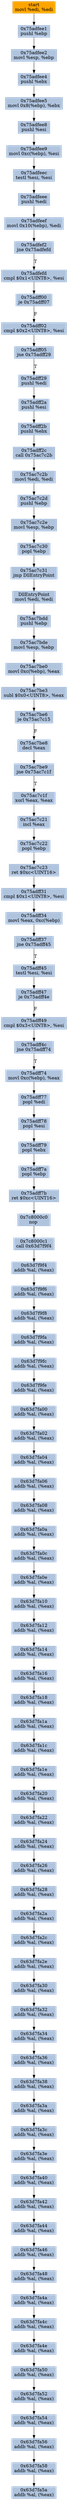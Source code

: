 digraph G {
node[shape=rectangle,style=filled,fillcolor=lightsteelblue,color=lightsteelblue]
bgcolor="transparent"
a0x75adfedfmovl_edi_edi[label="start\nmovl %edi, %edi",color="lightgrey",fillcolor="orange"];
a0x75adfee1pushl_ebp[label="0x75adfee1\npushl %ebp"];
a0x75adfee2movl_esp_ebp[label="0x75adfee2\nmovl %esp, %ebp"];
a0x75adfee4pushl_ebx[label="0x75adfee4\npushl %ebx"];
a0x75adfee5movl_0x8ebp__ebx[label="0x75adfee5\nmovl 0x8(%ebp), %ebx"];
a0x75adfee8pushl_esi[label="0x75adfee8\npushl %esi"];
a0x75adfee9movl_0xcebp__esi[label="0x75adfee9\nmovl 0xc(%ebp), %esi"];
a0x75adfeectestl_esi_esi[label="0x75adfeec\ntestl %esi, %esi"];
a0x75adfeeepushl_edi[label="0x75adfeee\npushl %edi"];
a0x75adfeefmovl_0x10ebp__edi[label="0x75adfeef\nmovl 0x10(%ebp), %edi"];
a0x75adfef2jne_0x75adfefd[label="0x75adfef2\njne 0x75adfefd"];
a0x75adfefdcmpl_0x1UINT8_esi[label="0x75adfefd\ncmpl $0x1<UINT8>, %esi"];
a0x75adff00je_0x75adff07[label="0x75adff00\nje 0x75adff07"];
a0x75adff02cmpl_0x2UINT8_esi[label="0x75adff02\ncmpl $0x2<UINT8>, %esi"];
a0x75adff05jne_0x75adff29[label="0x75adff05\njne 0x75adff29"];
a0x75adff29pushl_edi[label="0x75adff29\npushl %edi"];
a0x75adff2apushl_esi[label="0x75adff2a\npushl %esi"];
a0x75adff2bpushl_ebx[label="0x75adff2b\npushl %ebx"];
a0x75adff2ccall_0x75ac7c2b[label="0x75adff2c\ncall 0x75ac7c2b"];
a0x75ac7c2bmovl_edi_edi[label="0x75ac7c2b\nmovl %edi, %edi"];
a0x75ac7c2dpushl_ebp[label="0x75ac7c2d\npushl %ebp"];
a0x75ac7c2emovl_esp_ebp[label="0x75ac7c2e\nmovl %esp, %ebp"];
a0x75ac7c30popl_ebp[label="0x75ac7c30\npopl %ebp"];
a0x75ac7c31jmp_DllEntryPoint[label="0x75ac7c31\njmp DllEntryPoint"];
a0x75ac7bdbmovl_edi_edi[label="DllEntryPoint\nmovl %edi, %edi"];
a0x75ac7bddpushl_ebp[label="0x75ac7bdd\npushl %ebp"];
a0x75ac7bdemovl_esp_ebp[label="0x75ac7bde\nmovl %esp, %ebp"];
a0x75ac7be0movl_0xcebp__eax[label="0x75ac7be0\nmovl 0xc(%ebp), %eax"];
a0x75ac7be3subl_0x0UINT8_eax[label="0x75ac7be3\nsubl $0x0<UINT8>, %eax"];
a0x75ac7be6je_0x75ac7c15[label="0x75ac7be6\nje 0x75ac7c15"];
a0x75ac7be8decl_eax[label="0x75ac7be8\ndecl %eax"];
a0x75ac7be9jne_0x75ac7c1f[label="0x75ac7be9\njne 0x75ac7c1f"];
a0x75ac7c1fxorl_eax_eax[label="0x75ac7c1f\nxorl %eax, %eax"];
a0x75ac7c21incl_eax[label="0x75ac7c21\nincl %eax"];
a0x75ac7c22popl_ebp[label="0x75ac7c22\npopl %ebp"];
a0x75ac7c23ret_0xcUINT16[label="0x75ac7c23\nret $0xc<UINT16>"];
a0x75adff31cmpl_0x1UINT8_esi[label="0x75adff31\ncmpl $0x1<UINT8>, %esi"];
a0x75adff34movl_eax_0xcebp_[label="0x75adff34\nmovl %eax, 0xc(%ebp)"];
a0x75adff37jne_0x75adff45[label="0x75adff37\njne 0x75adff45"];
a0x75adff45testl_esi_esi[label="0x75adff45\ntestl %esi, %esi"];
a0x75adff47je_0x75adff4e[label="0x75adff47\nje 0x75adff4e"];
a0x75adff49cmpl_0x3UINT8_esi[label="0x75adff49\ncmpl $0x3<UINT8>, %esi"];
a0x75adff4cjne_0x75adff74[label="0x75adff4c\njne 0x75adff74"];
a0x75adff74movl_0xcebp__eax[label="0x75adff74\nmovl 0xc(%ebp), %eax"];
a0x75adff77popl_edi[label="0x75adff77\npopl %edi"];
a0x75adff78popl_esi[label="0x75adff78\npopl %esi"];
a0x75adff79popl_ebx[label="0x75adff79\npopl %ebx"];
a0x75adff7apopl_ebp[label="0x75adff7a\npopl %ebp"];
a0x75adff7bret_0xcUINT16[label="0x75adff7b\nret $0xc<UINT16>"];
a0x7c8000c0nop_[label="0x7c8000c0\nnop "];
a0x7c8000c1call_0x63d7f9f4[label="0x7c8000c1\ncall 0x63d7f9f4"];
a0x63d7f9f4addb_al_eax_[label="0x63d7f9f4\naddb %al, (%eax)"];
a0x63d7f9f6addb_al_eax_[label="0x63d7f9f6\naddb %al, (%eax)"];
a0x63d7f9f8addb_al_eax_[label="0x63d7f9f8\naddb %al, (%eax)"];
a0x63d7f9faaddb_al_eax_[label="0x63d7f9fa\naddb %al, (%eax)"];
a0x63d7f9fcaddb_al_eax_[label="0x63d7f9fc\naddb %al, (%eax)"];
a0x63d7f9feaddb_al_eax_[label="0x63d7f9fe\naddb %al, (%eax)"];
a0x63d7fa00addb_al_eax_[label="0x63d7fa00\naddb %al, (%eax)"];
a0x63d7fa02addb_al_eax_[label="0x63d7fa02\naddb %al, (%eax)"];
a0x63d7fa04addb_al_eax_[label="0x63d7fa04\naddb %al, (%eax)"];
a0x63d7fa06addb_al_eax_[label="0x63d7fa06\naddb %al, (%eax)"];
a0x63d7fa08addb_al_eax_[label="0x63d7fa08\naddb %al, (%eax)"];
a0x63d7fa0aaddb_al_eax_[label="0x63d7fa0a\naddb %al, (%eax)"];
a0x63d7fa0caddb_al_eax_[label="0x63d7fa0c\naddb %al, (%eax)"];
a0x63d7fa0eaddb_al_eax_[label="0x63d7fa0e\naddb %al, (%eax)"];
a0x63d7fa10addb_al_eax_[label="0x63d7fa10\naddb %al, (%eax)"];
a0x63d7fa12addb_al_eax_[label="0x63d7fa12\naddb %al, (%eax)"];
a0x63d7fa14addb_al_eax_[label="0x63d7fa14\naddb %al, (%eax)"];
a0x63d7fa16addb_al_eax_[label="0x63d7fa16\naddb %al, (%eax)"];
a0x63d7fa18addb_al_eax_[label="0x63d7fa18\naddb %al, (%eax)"];
a0x63d7fa1aaddb_al_eax_[label="0x63d7fa1a\naddb %al, (%eax)"];
a0x63d7fa1caddb_al_eax_[label="0x63d7fa1c\naddb %al, (%eax)"];
a0x63d7fa1eaddb_al_eax_[label="0x63d7fa1e\naddb %al, (%eax)"];
a0x63d7fa20addb_al_eax_[label="0x63d7fa20\naddb %al, (%eax)"];
a0x63d7fa22addb_al_eax_[label="0x63d7fa22\naddb %al, (%eax)"];
a0x63d7fa24addb_al_eax_[label="0x63d7fa24\naddb %al, (%eax)"];
a0x63d7fa26addb_al_eax_[label="0x63d7fa26\naddb %al, (%eax)"];
a0x63d7fa28addb_al_eax_[label="0x63d7fa28\naddb %al, (%eax)"];
a0x63d7fa2aaddb_al_eax_[label="0x63d7fa2a\naddb %al, (%eax)"];
a0x63d7fa2caddb_al_eax_[label="0x63d7fa2c\naddb %al, (%eax)"];
a0x63d7fa2eaddb_al_eax_[label="0x63d7fa2e\naddb %al, (%eax)"];
a0x63d7fa30addb_al_eax_[label="0x63d7fa30\naddb %al, (%eax)"];
a0x63d7fa32addb_al_eax_[label="0x63d7fa32\naddb %al, (%eax)"];
a0x63d7fa34addb_al_eax_[label="0x63d7fa34\naddb %al, (%eax)"];
a0x63d7fa36addb_al_eax_[label="0x63d7fa36\naddb %al, (%eax)"];
a0x63d7fa38addb_al_eax_[label="0x63d7fa38\naddb %al, (%eax)"];
a0x63d7fa3aaddb_al_eax_[label="0x63d7fa3a\naddb %al, (%eax)"];
a0x63d7fa3caddb_al_eax_[label="0x63d7fa3c\naddb %al, (%eax)"];
a0x63d7fa3eaddb_al_eax_[label="0x63d7fa3e\naddb %al, (%eax)"];
a0x63d7fa40addb_al_eax_[label="0x63d7fa40\naddb %al, (%eax)"];
a0x63d7fa42addb_al_eax_[label="0x63d7fa42\naddb %al, (%eax)"];
a0x63d7fa44addb_al_eax_[label="0x63d7fa44\naddb %al, (%eax)"];
a0x63d7fa46addb_al_eax_[label="0x63d7fa46\naddb %al, (%eax)"];
a0x63d7fa48addb_al_eax_[label="0x63d7fa48\naddb %al, (%eax)"];
a0x63d7fa4aaddb_al_eax_[label="0x63d7fa4a\naddb %al, (%eax)"];
a0x63d7fa4caddb_al_eax_[label="0x63d7fa4c\naddb %al, (%eax)"];
a0x63d7fa4eaddb_al_eax_[label="0x63d7fa4e\naddb %al, (%eax)"];
a0x63d7fa50addb_al_eax_[label="0x63d7fa50\naddb %al, (%eax)"];
a0x63d7fa52addb_al_eax_[label="0x63d7fa52\naddb %al, (%eax)"];
a0x63d7fa54addb_al_eax_[label="0x63d7fa54\naddb %al, (%eax)"];
a0x63d7fa56addb_al_eax_[label="0x63d7fa56\naddb %al, (%eax)"];
a0x63d7fa58addb_al_eax_[label="0x63d7fa58\naddb %al, (%eax)"];
a0x63d7fa5aaddb_al_eax_[label="0x63d7fa5a\naddb %al, (%eax)"];
a0x75adfedfmovl_edi_edi -> a0x75adfee1pushl_ebp [color="#000000"];
a0x75adfee1pushl_ebp -> a0x75adfee2movl_esp_ebp [color="#000000"];
a0x75adfee2movl_esp_ebp -> a0x75adfee4pushl_ebx [color="#000000"];
a0x75adfee4pushl_ebx -> a0x75adfee5movl_0x8ebp__ebx [color="#000000"];
a0x75adfee5movl_0x8ebp__ebx -> a0x75adfee8pushl_esi [color="#000000"];
a0x75adfee8pushl_esi -> a0x75adfee9movl_0xcebp__esi [color="#000000"];
a0x75adfee9movl_0xcebp__esi -> a0x75adfeectestl_esi_esi [color="#000000"];
a0x75adfeectestl_esi_esi -> a0x75adfeeepushl_edi [color="#000000"];
a0x75adfeeepushl_edi -> a0x75adfeefmovl_0x10ebp__edi [color="#000000"];
a0x75adfeefmovl_0x10ebp__edi -> a0x75adfef2jne_0x75adfefd [color="#000000"];
a0x75adfef2jne_0x75adfefd -> a0x75adfefdcmpl_0x1UINT8_esi [color="#000000",label="T"];
a0x75adfefdcmpl_0x1UINT8_esi -> a0x75adff00je_0x75adff07 [color="#000000"];
a0x75adff00je_0x75adff07 -> a0x75adff02cmpl_0x2UINT8_esi [color="#000000",label="F"];
a0x75adff02cmpl_0x2UINT8_esi -> a0x75adff05jne_0x75adff29 [color="#000000"];
a0x75adff05jne_0x75adff29 -> a0x75adff29pushl_edi [color="#000000",label="T"];
a0x75adff29pushl_edi -> a0x75adff2apushl_esi [color="#000000"];
a0x75adff2apushl_esi -> a0x75adff2bpushl_ebx [color="#000000"];
a0x75adff2bpushl_ebx -> a0x75adff2ccall_0x75ac7c2b [color="#000000"];
a0x75adff2ccall_0x75ac7c2b -> a0x75ac7c2bmovl_edi_edi [color="#000000"];
a0x75ac7c2bmovl_edi_edi -> a0x75ac7c2dpushl_ebp [color="#000000"];
a0x75ac7c2dpushl_ebp -> a0x75ac7c2emovl_esp_ebp [color="#000000"];
a0x75ac7c2emovl_esp_ebp -> a0x75ac7c30popl_ebp [color="#000000"];
a0x75ac7c30popl_ebp -> a0x75ac7c31jmp_DllEntryPoint [color="#000000"];
a0x75ac7c31jmp_DllEntryPoint -> a0x75ac7bdbmovl_edi_edi [color="#000000"];
a0x75ac7bdbmovl_edi_edi -> a0x75ac7bddpushl_ebp [color="#000000"];
a0x75ac7bddpushl_ebp -> a0x75ac7bdemovl_esp_ebp [color="#000000"];
a0x75ac7bdemovl_esp_ebp -> a0x75ac7be0movl_0xcebp__eax [color="#000000"];
a0x75ac7be0movl_0xcebp__eax -> a0x75ac7be3subl_0x0UINT8_eax [color="#000000"];
a0x75ac7be3subl_0x0UINT8_eax -> a0x75ac7be6je_0x75ac7c15 [color="#000000"];
a0x75ac7be6je_0x75ac7c15 -> a0x75ac7be8decl_eax [color="#000000",label="F"];
a0x75ac7be8decl_eax -> a0x75ac7be9jne_0x75ac7c1f [color="#000000"];
a0x75ac7be9jne_0x75ac7c1f -> a0x75ac7c1fxorl_eax_eax [color="#000000",label="T"];
a0x75ac7c1fxorl_eax_eax -> a0x75ac7c21incl_eax [color="#000000"];
a0x75ac7c21incl_eax -> a0x75ac7c22popl_ebp [color="#000000"];
a0x75ac7c22popl_ebp -> a0x75ac7c23ret_0xcUINT16 [color="#000000"];
a0x75ac7c23ret_0xcUINT16 -> a0x75adff31cmpl_0x1UINT8_esi [color="#000000"];
a0x75adff31cmpl_0x1UINT8_esi -> a0x75adff34movl_eax_0xcebp_ [color="#000000"];
a0x75adff34movl_eax_0xcebp_ -> a0x75adff37jne_0x75adff45 [color="#000000"];
a0x75adff37jne_0x75adff45 -> a0x75adff45testl_esi_esi [color="#000000",label="T"];
a0x75adff45testl_esi_esi -> a0x75adff47je_0x75adff4e [color="#000000"];
a0x75adff47je_0x75adff4e -> a0x75adff49cmpl_0x3UINT8_esi [color="#000000",label="F"];
a0x75adff49cmpl_0x3UINT8_esi -> a0x75adff4cjne_0x75adff74 [color="#000000"];
a0x75adff4cjne_0x75adff74 -> a0x75adff74movl_0xcebp__eax [color="#000000",label="T"];
a0x75adff74movl_0xcebp__eax -> a0x75adff77popl_edi [color="#000000"];
a0x75adff77popl_edi -> a0x75adff78popl_esi [color="#000000"];
a0x75adff78popl_esi -> a0x75adff79popl_ebx [color="#000000"];
a0x75adff79popl_ebx -> a0x75adff7apopl_ebp [color="#000000"];
a0x75adff7apopl_ebp -> a0x75adff7bret_0xcUINT16 [color="#000000"];
a0x75adff7bret_0xcUINT16 -> a0x7c8000c0nop_ [color="#000000"];
a0x7c8000c0nop_ -> a0x7c8000c1call_0x63d7f9f4 [color="#000000"];
a0x7c8000c1call_0x63d7f9f4 -> a0x63d7f9f4addb_al_eax_ [color="#000000"];
a0x63d7f9f4addb_al_eax_ -> a0x63d7f9f6addb_al_eax_ [color="#000000"];
a0x63d7f9f6addb_al_eax_ -> a0x63d7f9f8addb_al_eax_ [color="#000000"];
a0x63d7f9f8addb_al_eax_ -> a0x63d7f9faaddb_al_eax_ [color="#000000"];
a0x63d7f9faaddb_al_eax_ -> a0x63d7f9fcaddb_al_eax_ [color="#000000"];
a0x63d7f9fcaddb_al_eax_ -> a0x63d7f9feaddb_al_eax_ [color="#000000"];
a0x63d7f9feaddb_al_eax_ -> a0x63d7fa00addb_al_eax_ [color="#000000"];
a0x63d7fa00addb_al_eax_ -> a0x63d7fa02addb_al_eax_ [color="#000000"];
a0x63d7fa02addb_al_eax_ -> a0x63d7fa04addb_al_eax_ [color="#000000"];
a0x63d7fa04addb_al_eax_ -> a0x63d7fa06addb_al_eax_ [color="#000000"];
a0x63d7fa06addb_al_eax_ -> a0x63d7fa08addb_al_eax_ [color="#000000"];
a0x63d7fa08addb_al_eax_ -> a0x63d7fa0aaddb_al_eax_ [color="#000000"];
a0x63d7fa0aaddb_al_eax_ -> a0x63d7fa0caddb_al_eax_ [color="#000000"];
a0x63d7fa0caddb_al_eax_ -> a0x63d7fa0eaddb_al_eax_ [color="#000000"];
a0x63d7fa0eaddb_al_eax_ -> a0x63d7fa10addb_al_eax_ [color="#000000"];
a0x63d7fa10addb_al_eax_ -> a0x63d7fa12addb_al_eax_ [color="#000000"];
a0x63d7fa12addb_al_eax_ -> a0x63d7fa14addb_al_eax_ [color="#000000"];
a0x63d7fa14addb_al_eax_ -> a0x63d7fa16addb_al_eax_ [color="#000000"];
a0x63d7fa16addb_al_eax_ -> a0x63d7fa18addb_al_eax_ [color="#000000"];
a0x63d7fa18addb_al_eax_ -> a0x63d7fa1aaddb_al_eax_ [color="#000000"];
a0x63d7fa1aaddb_al_eax_ -> a0x63d7fa1caddb_al_eax_ [color="#000000"];
a0x63d7fa1caddb_al_eax_ -> a0x63d7fa1eaddb_al_eax_ [color="#000000"];
a0x63d7fa1eaddb_al_eax_ -> a0x63d7fa20addb_al_eax_ [color="#000000"];
a0x63d7fa20addb_al_eax_ -> a0x63d7fa22addb_al_eax_ [color="#000000"];
a0x63d7fa22addb_al_eax_ -> a0x63d7fa24addb_al_eax_ [color="#000000"];
a0x63d7fa24addb_al_eax_ -> a0x63d7fa26addb_al_eax_ [color="#000000"];
a0x63d7fa26addb_al_eax_ -> a0x63d7fa28addb_al_eax_ [color="#000000"];
a0x63d7fa28addb_al_eax_ -> a0x63d7fa2aaddb_al_eax_ [color="#000000"];
a0x63d7fa2aaddb_al_eax_ -> a0x63d7fa2caddb_al_eax_ [color="#000000"];
a0x63d7fa2caddb_al_eax_ -> a0x63d7fa2eaddb_al_eax_ [color="#000000"];
a0x63d7fa2eaddb_al_eax_ -> a0x63d7fa30addb_al_eax_ [color="#000000"];
a0x63d7fa30addb_al_eax_ -> a0x63d7fa32addb_al_eax_ [color="#000000"];
a0x63d7fa32addb_al_eax_ -> a0x63d7fa34addb_al_eax_ [color="#000000"];
a0x63d7fa34addb_al_eax_ -> a0x63d7fa36addb_al_eax_ [color="#000000"];
a0x63d7fa36addb_al_eax_ -> a0x63d7fa38addb_al_eax_ [color="#000000"];
a0x63d7fa38addb_al_eax_ -> a0x63d7fa3aaddb_al_eax_ [color="#000000"];
a0x63d7fa3aaddb_al_eax_ -> a0x63d7fa3caddb_al_eax_ [color="#000000"];
a0x63d7fa3caddb_al_eax_ -> a0x63d7fa3eaddb_al_eax_ [color="#000000"];
a0x63d7fa3eaddb_al_eax_ -> a0x63d7fa40addb_al_eax_ [color="#000000"];
a0x63d7fa40addb_al_eax_ -> a0x63d7fa42addb_al_eax_ [color="#000000"];
a0x63d7fa42addb_al_eax_ -> a0x63d7fa44addb_al_eax_ [color="#000000"];
a0x63d7fa44addb_al_eax_ -> a0x63d7fa46addb_al_eax_ [color="#000000"];
a0x63d7fa46addb_al_eax_ -> a0x63d7fa48addb_al_eax_ [color="#000000"];
a0x63d7fa48addb_al_eax_ -> a0x63d7fa4aaddb_al_eax_ [color="#000000"];
a0x63d7fa4aaddb_al_eax_ -> a0x63d7fa4caddb_al_eax_ [color="#000000"];
a0x63d7fa4caddb_al_eax_ -> a0x63d7fa4eaddb_al_eax_ [color="#000000"];
a0x63d7fa4eaddb_al_eax_ -> a0x63d7fa50addb_al_eax_ [color="#000000"];
a0x63d7fa50addb_al_eax_ -> a0x63d7fa52addb_al_eax_ [color="#000000"];
a0x63d7fa52addb_al_eax_ -> a0x63d7fa54addb_al_eax_ [color="#000000"];
a0x63d7fa54addb_al_eax_ -> a0x63d7fa56addb_al_eax_ [color="#000000"];
a0x63d7fa56addb_al_eax_ -> a0x63d7fa58addb_al_eax_ [color="#000000"];
a0x63d7fa58addb_al_eax_ -> a0x63d7fa5aaddb_al_eax_ [color="#000000"];
}
